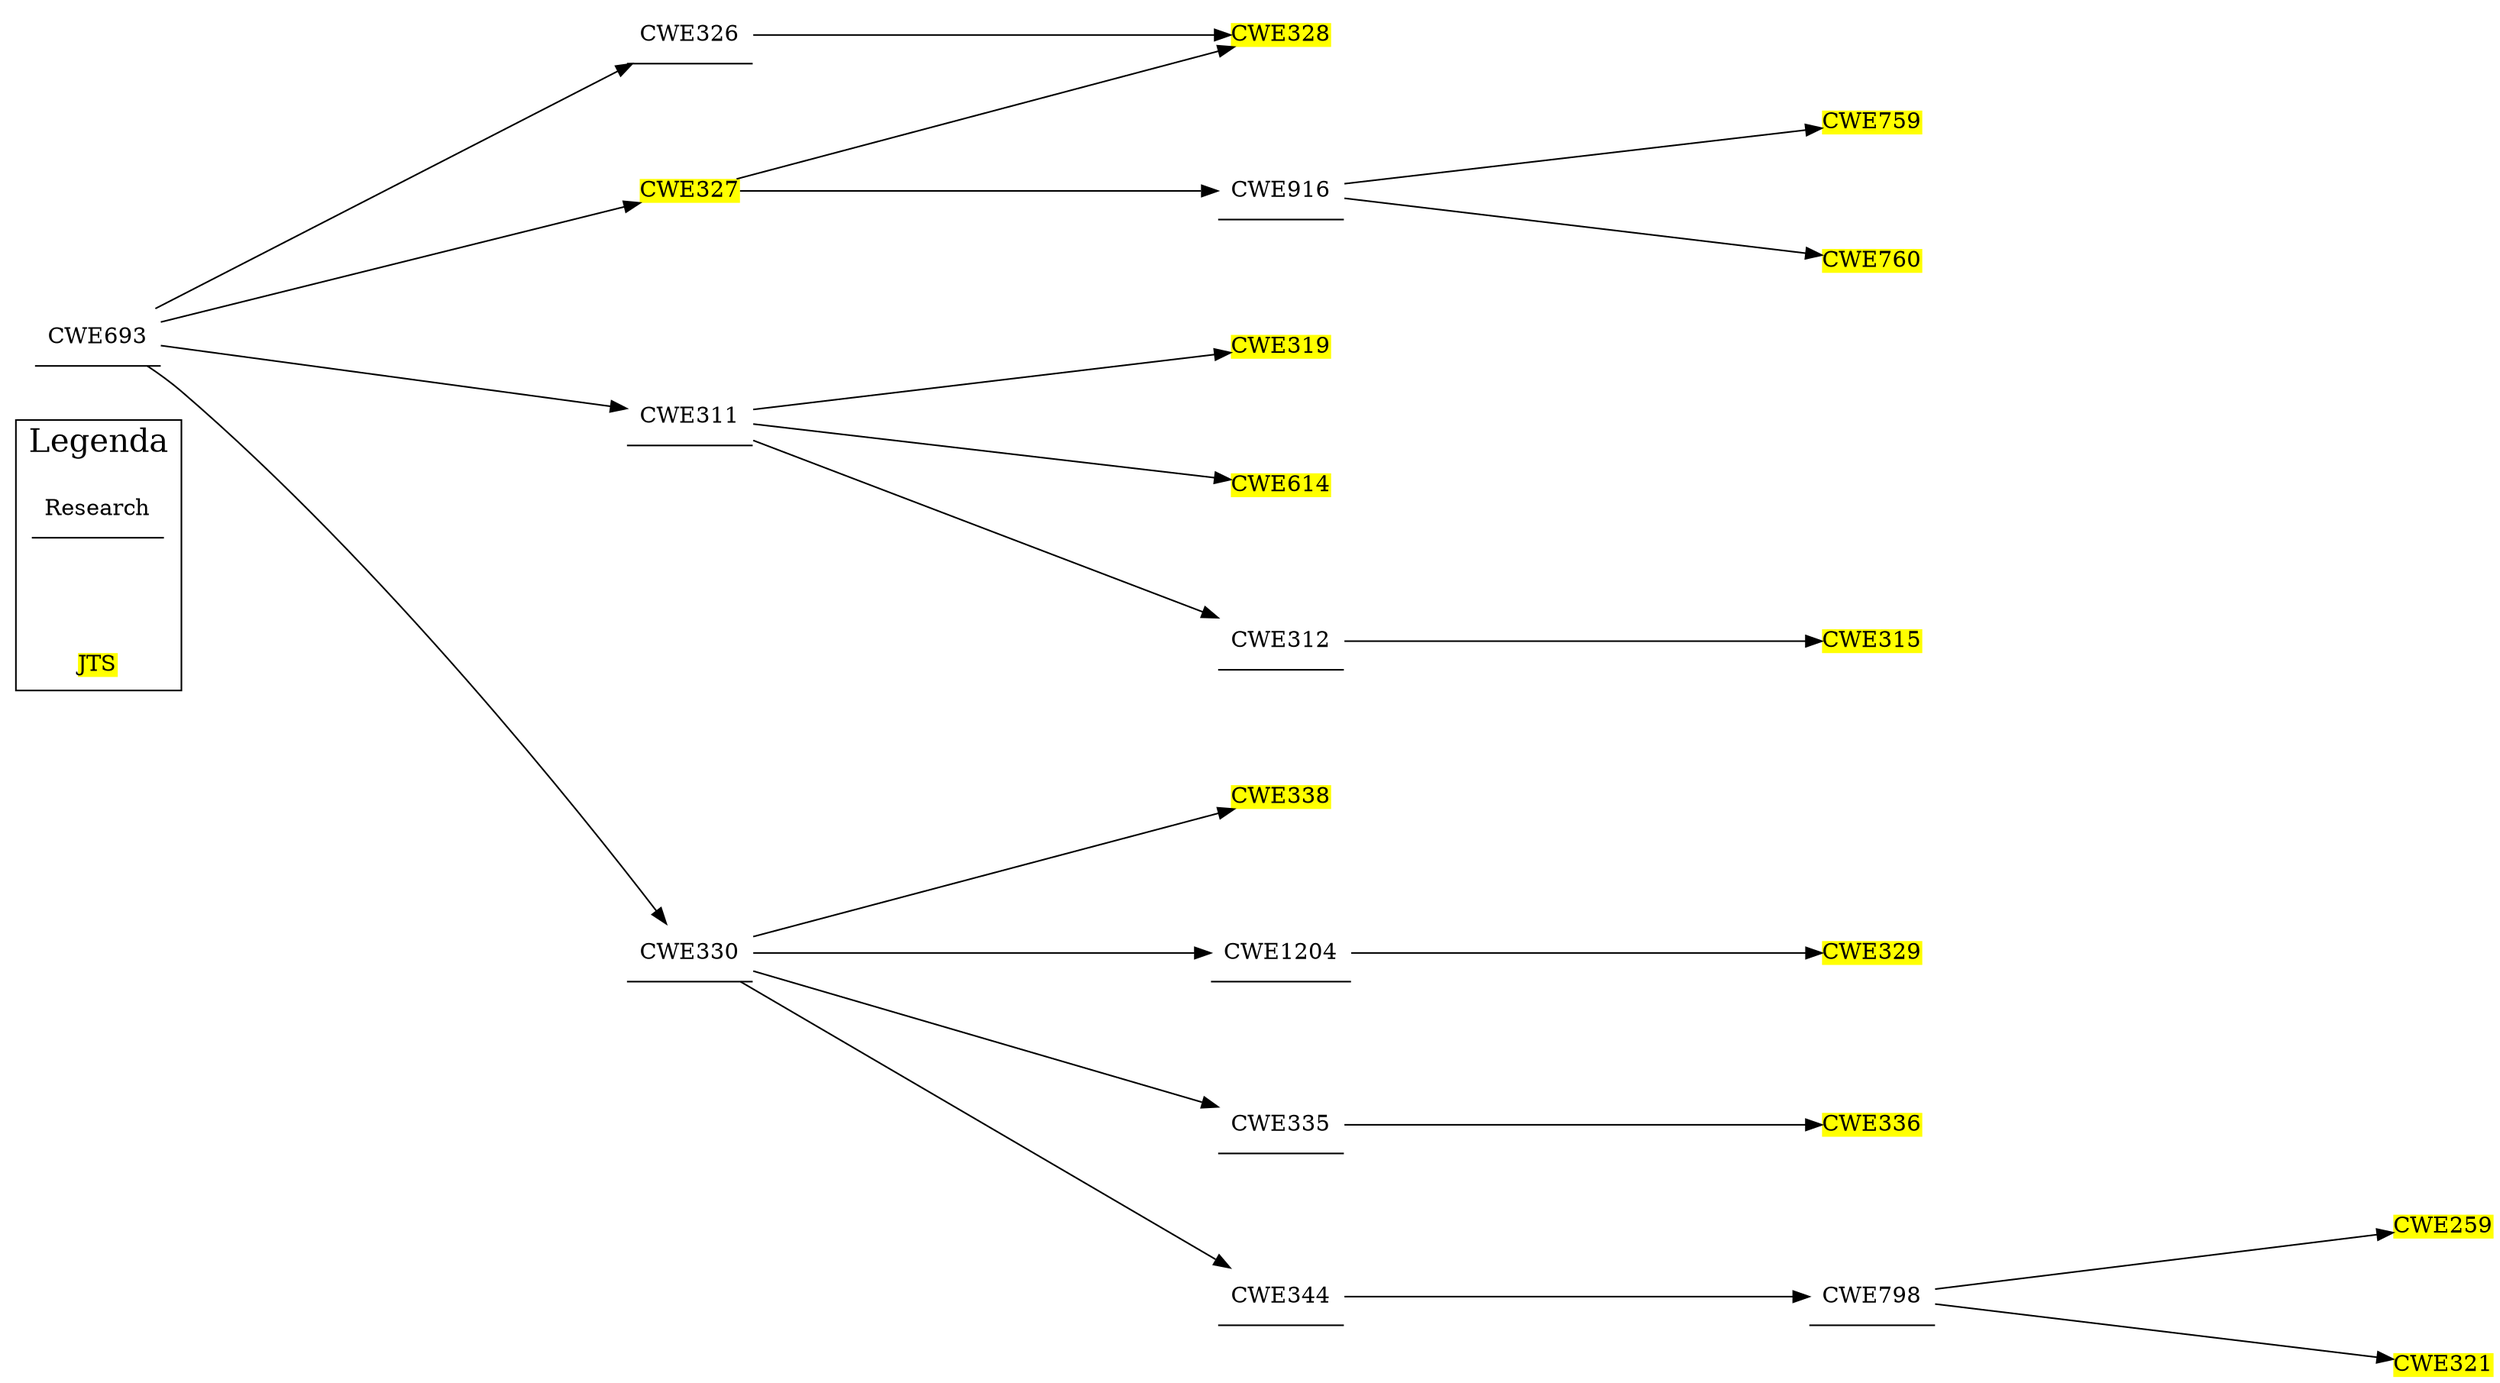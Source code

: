 digraph "Family Tree" {
	graph [nodesep=1 rankdir=LR ranksep=4 splines=true]
	subgraph clusterA {
		node [shape=plaintext]
		label=Legenda
		fontsize=20
		Research [label=Research color=black fillcolor=white shape=underline style=filled]
		JTS [label=JTS color=black fillcolor=yellow shape=plain style=filled]
	}
	CWE693 [label=CWE693 color=black fillcolor=white shape=underline style=filled]
	CWE327 [label=CWE327 color=black fillcolor=yellow shape=plain style=filled]
	CWE311 [label=CWE311 color=black fillcolor=white shape=underline style=filled]
	CWE326 [label=CWE326 color=black fillcolor=white shape=underline style=filled]
	CWE330 [label=CWE330 color=black fillcolor=white shape=underline style=filled]
	CWE328 [label=CWE328 color=black fillcolor=yellow shape=plain style=filled]
	CWE916 [label=CWE916 color=black fillcolor=white shape=underline style=filled]
	CWE319 [label=CWE319 color=black fillcolor=yellow shape=plain style=filled]
	CWE614 [label=CWE614 color=black fillcolor=yellow shape=plain style=filled]
	CWE312 [label=CWE312 color=black fillcolor=white shape=underline style=filled]
	CWE338 [label=CWE338 color=black fillcolor=yellow shape=plain style=filled]
	CWE1204 [label=CWE1204 color=black fillcolor=white shape=underline style=filled]
	CWE335 [label=CWE335 color=black fillcolor=white shape=underline style=filled]
	CWE344 [label=CWE344 color=black fillcolor=white shape=underline style=filled]
	CWE759 [label=CWE759 color=black fillcolor=yellow shape=plain style=filled]
	CWE760 [label=CWE760 color=black fillcolor=yellow shape=plain style=filled]
	CWE315 [label=CWE315 color=black fillcolor=yellow shape=plain style=filled]
	CWE329 [label=CWE329 color=black fillcolor=yellow shape=plain style=filled]
	CWE336 [label=CWE336 color=black fillcolor=yellow shape=plain style=filled]
	CWE798 [label=CWE798 color=black fillcolor=white shape=underline style=filled]
	CWE259 [label=CWE259 color=black fillcolor=yellow shape=plain style=filled]
	CWE321 [label=CWE321 color=black fillcolor=yellow shape=plain style=filled]
	CWE693 -> CWE327
	CWE693 -> CWE311
	CWE693 -> CWE326
	CWE693 -> CWE330
	CWE327 -> CWE328
	CWE327 -> CWE916
	CWE311 -> CWE319
	CWE311 -> CWE614
	CWE311 -> CWE312
	CWE326 -> CWE328
	CWE330 -> CWE338
	CWE330 -> CWE1204
	CWE330 -> CWE335
	CWE330 -> CWE344
	CWE916 -> CWE759
	CWE916 -> CWE760
	CWE312 -> CWE315
	CWE1204 -> CWE329
	CWE335 -> CWE336
	CWE344 -> CWE798
	CWE798 -> CWE259
	CWE798 -> CWE321
}
